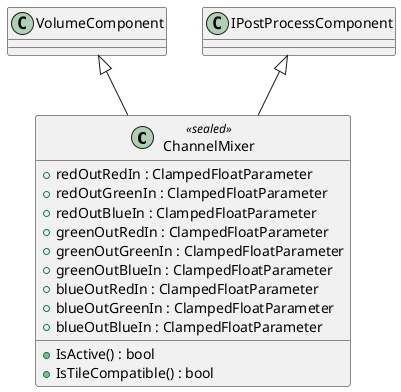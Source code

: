 @startuml
class ChannelMixer <<sealed>> {
    + redOutRedIn : ClampedFloatParameter
    + redOutGreenIn : ClampedFloatParameter
    + redOutBlueIn : ClampedFloatParameter
    + greenOutRedIn : ClampedFloatParameter
    + greenOutGreenIn : ClampedFloatParameter
    + greenOutBlueIn : ClampedFloatParameter
    + blueOutRedIn : ClampedFloatParameter
    + blueOutGreenIn : ClampedFloatParameter
    + blueOutBlueIn : ClampedFloatParameter
    + IsActive() : bool
    + IsTileCompatible() : bool
}
VolumeComponent <|-- ChannelMixer
IPostProcessComponent <|-- ChannelMixer
@enduml
